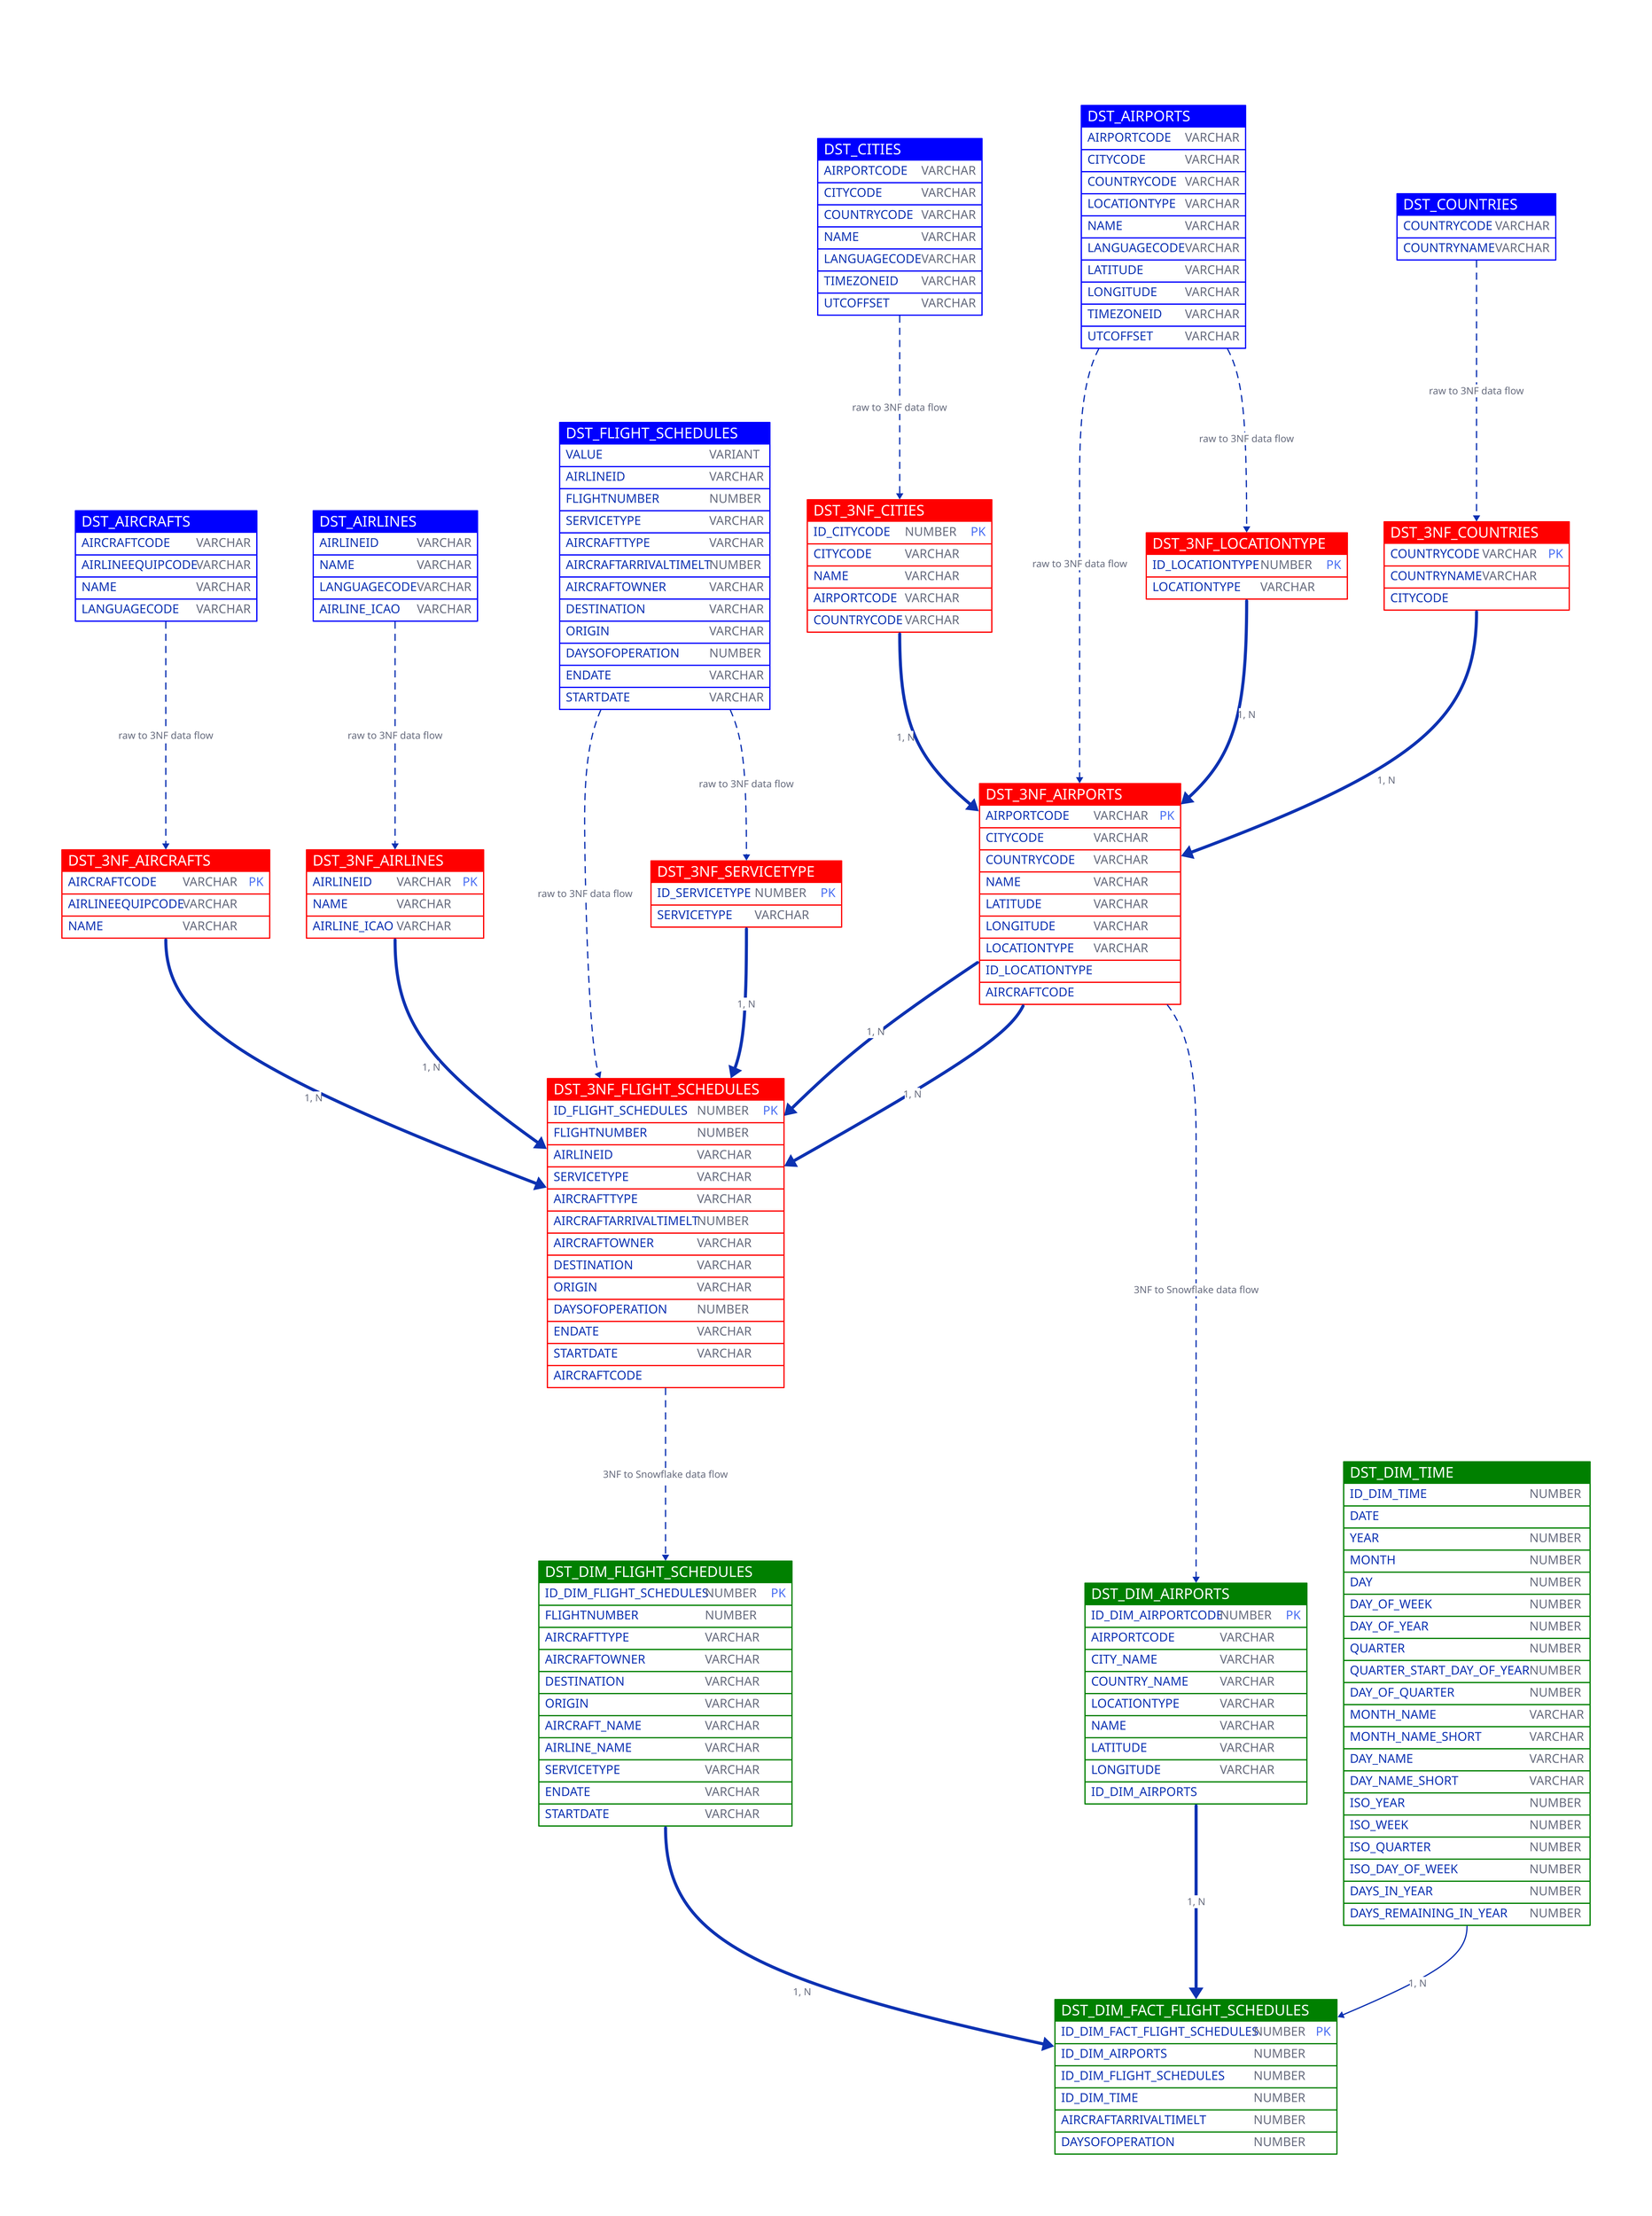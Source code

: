 title: |md
  # 'RAW DATA - 3NF DATA MODEL - SNOWFLAKE' DATA MODEL PIPELINE
| { near: top-center }

#RAW DATA TABLES: {

    DST_AIRCRAFTS: {
        shape: sql_table
        style: {fill: blue}
        AIRCRAFTCODE: VARCHAR 
        AIRLINEEQUIPCODE: VARCHAR
        NAME: VARCHAR
        LANGUAGECODE: VARCHAR
    }

    DST_AIRLINES: {
        shape: sql_table
        style: {fill: blue}
        AIRLINEID: VARCHAR 
        NAME: VARCHAR
        LANGUAGECODE: VARCHAR
		AIRLINE_ICAO: VARCHAR
    }
	
    DST_AIRPORTS: {
        shape: sql_table
        style: {fill: blue}
        AIRPORTCODE: VARCHAR 
        CITYCODE: VARCHAR
        COUNTRYCODE: VARCHAR
        LOCATIONTYPE: VARCHAR
		NAME: VARCHAR
		LANGUAGECODE: VARCHAR
		LATITUDE: VARCHAR
		LONGITUDE: VARCHAR
		TIMEZONEID: VARCHAR
		UTCOFFSET: VARCHAR
    }
	
    DST_CITIES: {
        shape: sql_table
        style: {fill: blue}
        AIRPORTCODE: VARCHAR 
        CITYCODE: VARCHAR
		COUNTRYCODE: VARCHAR
        NAME: VARCHAR
        LANGUAGECODE: VARCHAR
		TIMEZONEID: VARCHAR
		UTCOFFSET: VARCHAR
    }
	
    DST_COUNTRIES: {
        shape: sql_table
        style: {fill: blue}
        COUNTRYCODE: VARCHAR 
        COUNTRYNAME: VARCHAR
    }	
	
    DST_FLIGHT_SCHEDULES: {
        shape: sql_table
        style: {fill: blue}
        VALUE: VARIANT 
        AIRLINEID: VARCHAR
		FLIGHTNUMBER: NUMBER
        SERVICETYPE: VARCHAR
        AIRCRAFTTYPE: VARCHAR
		AIRCRAFTARRIVALTIMELT: NUMBER
		AIRCRAFTOWNER: VARCHAR
		DESTINATION: VARCHAR
		ORIGIN: VARCHAR
		DAYSOFOPERATION: NUMBER
		ENDATE: VARCHAR
		STARTDATE: VARCHAR
    }	    
#}

#3NF DATA MODEL: {

    DST_3NF_AIRCRAFTS: {
        shape: sql_table
        style: {fill: red}
        AIRCRAFTCODE: VARCHAR {constraint: [primary_key]}
        AIRLINEEQUIPCODE: VARCHAR
        NAME: VARCHAR
    }

    DST_3NF_AIRLINES: {
        shape: sql_table
        style: {fill: red}
        AIRLINEID: VARCHAR {constraint: [primary_key]}
        NAME: VARCHAR
		AIRLINE_ICAO: VARCHAR
    }
	
    DST_3NF_AIRPORTS: {
        shape: sql_table
        style: {fill: red}
        AIRPORTCODE: VARCHAR {constraint: [primary_key]}
        CITYCODE: VARCHAR
        COUNTRYCODE: VARCHAR
		NAME: VARCHAR
		LATITUDE: VARCHAR
		LONGITUDE: VARCHAR
		LOCATIONTYPE: VARCHAR
    }
	
    DST_3NF_CITIES: {
        shape: sql_table
        style: {fill: red}
		ID_CITYCODE: NUMBER {constraint: [primary_key]}
		CITYCODE: VARCHAR
        NAME: VARCHAR
        AIRPORTCODE: VARCHAR
		COUNTRYCODE: VARCHAR
    }
	
    DST_3NF_COUNTRIES: {
        shape: sql_table
        style: {fill: red}
        COUNTRYCODE: VARCHAR {constraint: [primary_key]}
        COUNTRYNAME: VARCHAR
    }	
	
    DST_3NF_FLIGHT_SCHEDULES: {
        shape: sql_table
        style: {fill: red}
        ID_FLIGHT_SCHEDULES: NUMBER {constraint: [primary_key]}
		FLIGHTNUMBER: NUMBER
		AIRLINEID: VARCHAR
        SERVICETYPE: VARCHAR
        AIRCRAFTTYPE: VARCHAR
		AIRCRAFTARRIVALTIMELT: NUMBER
		AIRCRAFTOWNER: VARCHAR
		DESTINATION: VARCHAR
		ORIGIN: VARCHAR
		DAYSOFOPERATION: NUMBER
		ENDATE: VARCHAR
		STARTDATE: VARCHAR
    }	
	
	DST_3NF_LOCATIONTYPE: {
		shape: sql_table
		style: {fill: red}
		ID_LOCATIONTYPE: NUMBER {constraint: [primary_key]}
		LOCATIONTYPE: VARCHAR
	}
	
	DST_3NF_SERVICETYPE: {
		shape: sql_table
		style: {fill: red}
		ID_SERVICETYPE: NUMBER {constraint: [primary_key]}
		SERVICETYPE: VARCHAR
	}	
	
	DST_3NF_CITIES.ID_CITYCODE -> DST_3NF_AIRPORTS.CITYCODE: 1, N {style.stroke-width:5}
	
	DST_3NF_LOCATIONTYPE.ID_LOCATIONTYPE -> DST_3NF_AIRPORTS.ID_LOCATIONTYPE: 1, N {style.stroke-width:5}
	DST_3NF_SERVICETYPE.ID_SERVICETYPE -> DST_3NF_FLIGHT_SCHEDULES.SERVICETYPE:1, N {style.stroke-width:5}
	# DST_3NF_COUNTRIES.CITYCODE -> DST_3NF_AIRPORTS.COUNTRYCODE: 1, N {style.stroke-width:5}
	DST_3NF_COUNTRIES.CITYCODE -> DST_3NF_AIRPORTS.CITYCODE:1, N {style.stroke-width:5}  
	
	DST_3NF_AIRLINES.AIRLINEID -> DST_3NF_FLIGHT_SCHEDULES.AIRLINEID: 1, N {style.stroke-width:5}
	DST_3NF_AIRCRAFTS.AIRCRAFTCODE -> DST_3NF_FLIGHT_SCHEDULES.AIRCRAFTCODE: 1, N {style.stroke-width:5}
	DST_3NF_AIRPORTS.AIRCRAFTCODE -> DST_3NF_FLIGHT_SCHEDULES.ORIGIN: 1, N {style.stroke-width:5}
	DST_3NF_AIRPORTS.AIRCRAFTCODE -> DST_3NF_FLIGHT_SCHEDULES.DESTINATION: 1, N {style.stroke-width:5}
	   
#}

#SNOWFLAKE DATA MODEL: {

    DST_DIM_AIRPORTS: {
        shape: sql_table
        style: {fill: green}
		ID_DIM_AIRPORTCODE: NUMBER {constraint: [primary_key]}
        AIRPORTCODE: VARCHAR 
		CITY_NAME: VARCHAR
		COUNTRY_NAME: VARCHAR
		LOCATIONTYPE: VARCHAR
		NAME: VARCHAR	
		LATITUDE: VARCHAR
		LONGITUDE: VARCHAR
		
    }
	
	
    DST_DIM_FLIGHT_SCHEDULES: {
        shape: sql_table
        style: {fill: green}
		ID_DIM_FLIGHT_SCHEDULES: NUMBER {constraint: [primary_key]}
		FLIGHTNUMBER: NUMBER
		AIRCRAFTTYPE: VARCHAR		
		AIRCRAFTOWNER: VARCHAR
		DESTINATION: VARCHAR
		ORIGIN: VARCHAR		
		AIRCRAFT_NAME: VARCHAR
		AIRLINE_NAME: VARCHAR
		SERVICETYPE: VARCHAR
		ENDATE: VARCHAR
		STARTDATE: VARCHAR
    }	
	
	DST_DIM_FACT_FLIGHT_SCHEDULES: {
		shape: sql_table
        style: {fill: green}
		ID_DIM_FACT_FLIGHT_SCHEDULES: NUMBER {constraint: [primary_key]}
		ID_DIM_AIRPORTS: NUMBER
		ID_DIM_FLIGHT_SCHEDULES: NUMBER
		ID_DIM_TIME: NUMBER
		AIRCRAFTARRIVALTIMELT: NUMBER
		DAYSOFOPERATION: NUMBER
	}
	
	DST_DIM_TIME: {
		shape: sql_table
        style: {fill: green}
		ID_DIM_TIME: NUMBER
		DATE: DATE
		YEAR: NUMBER
		MONTH: NUMBER
		DAY: NUMBER
		DAY_OF_WEEK: NUMBER
		DAY_OF_YEAR: NUMBER
		QUARTER: NUMBER
		QUARTER_START_DAY_OF_YEAR: NUMBER
		DAY_OF_QUARTER: NUMBER
		MONTH_NAME: VARCHAR
		MONTH_NAME_SHORT: VARCHAR
		DAY_NAME: VARCHAR
		DAY_NAME_SHORT: VARCHAR
		ISO_YEAR: NUMBER
		ISO_WEEK: NUMBER
		ISO_QUARTER: NUMBER
		ISO_DAY_OF_WEEK: NUMBER
		DAYS_IN_YEAR: NUMBER
		DAYS_REMAINING_IN_YEAR: NUMBER
	
	}
    
	
    
    #generic fact_table
    #countries.id_country -> generic_fact_table.id_country: 1,n  
	#DST_DIM_AIRCRAFTS.ID_DIM_AIRCRAFTS -> DST_DIM_FACT_FLIGHT_SCHEDULES.ID_DIM_AIRCRAFTS: 1, N {style.stroke-width:5}
	#DST_DIM_AIRLINES.ID_DIM_AIRLINES -> DST_DIM_FACT_FLIGHT_SCHEDULES.ID_DIM_AIRLINES: 1, N {style.stroke-width:5}
	DST_DIM_AIRPORTS.ID_DIM_AIRPORTS -> DST_DIM_FACT_FLIGHT_SCHEDULES.ID_DIM_AIRPORTS: 1, N {style.stroke-width:5}
	#DST_DIM_SERVICETYPE.ID_DIM_SERVICETYPE -> DST_DIM_FACT_FLIGHT_SCHEDULES.ID_DIM_SERVICETYPE: 1,N {style.stroke-width:5}
	DST_DIM_FLIGHT_SCHEDULES.ID_DIM_FLIGHT_SCHEDULES -> DST_DIM_FACT_FLIGHT_SCHEDULES.ID_DIM_FLIGHT_SCHEDULES:1, N {style.stroke-width:5}
	DST_DIM_TIME.ID_DIM_TIME -> DST_DIM_FACT_FLIGHT_SCHEDULES.ID_DIM_TIME:1, N
	#DST_DIM_CITIES.ID_DIM_CITIES -> DST_DIM_FACT_FLIGHT_SCHEDULES.ID_DIM_CITIES: 1,N {style.stroke-width:5}
	#DST_DIM_COUNTRIES.ID_DIM_COUNTRIES -> DST_DIM_FACT_FLIGHT_SCHEDULES.ID_DIM_COUNTRIES:1, N {style.stroke-width:5}
	#DST_DIM_LOCATIONTYPE.ID_DIM_LOCATIONTYPE -> DST_DIM_FACT_FLIGHT_SCHEDULES.ID_DIM_LOCATIONTYPE:1, N {style.stroke-width:5}
	  
#}


DST_AIRCRAFTS --> DST_3NF_AIRCRAFTS : raw to 3NF data flow {style.animated:true}
DST_AIRLINES --> DST_3NF_AIRLINES: raw to 3NF data flow {style.animated: true}
DST_COUNTRIES --> DST_3NF_COUNTRIES: raw to 3NF data flow {style.animated: true}
DST_CITIES --> DST_3NF_CITIES: raw to 3NF data flow {style.animated: true}
DST_AIRPORTS --> DST_3NF_AIRPORTS: raw to 3NF data flow {style.animated: true}
DST_AIRPORTS --> DST_3NF_LOCATIONTYPE: raw to 3NF data flow {style.animated: true}
DST_FLIGHT_SCHEDULES --> DST_3NF_FLIGHT_SCHEDULES: raw to 3NF data flow {style.animated: true}
DST_FLIGHT_SCHEDULES --> DST_3NF_SERVICETYPE: raw to 3NF data flow {style.animated: true}

#DST_3NF_AIRCRAFTS --> DST_DIM_AIRCRAFTS: 3NF to Snowflake data flow {style.animated: true}
#DST_3NF_AIRLINES --> DST_DIM_AIRLINES: 3NF to Snowflake data flow {style.animated: true}
#DST_3NF_COUNTRIES --> DST_DIM_COUNTRIES: 3NF to Snowflake data flow {style.animated: true}
#DST_3NF_CITIES --> DST_DIM_CITIES: 3NF to Snowflake data flow {style.animated: true}
DST_3NF_AIRPORTS --> DST_DIM_AIRPORTS: 3NF to Snowflake data flow {style.animated: true}
DST_3NF_FLIGHT_SCHEDULES --> DST_DIM_FLIGHT_SCHEDULES: 3NF to Snowflake data flow {style.animated: true}
#DST_3NF_SERVICETYPE --> DST_DIM_SERVICETYPE: 3NF to Snowflake data flow {style.animated: true}
#DST_DIM_AIRPORTS --> DST_DIM_LOCATIONTYPE: 3NF to Snowflake data flow {style.animated: true}
#DST_3NF_LOCATIONTYPE --> DST_DIM_LOCATIONTYPE: 3NF to Snowflake data flow {style.animated: true}

#DST_DIM_AIRCRAFTS --> DST_DIM_FACT_FLIGHT_SCHEDULES: fact table data flow {style.animated: true}
#DST_DIM_AIRLINES --> DST_DIM_FACT_FLIGHT_SCHEDULES: fact table data flow {style.animated: true}
#DST_DIM_COUNTRIES --> DST_DIM_FACT_FLIGHT_SCHEDULES: fact table data flow {style.animated: true}
#DST_DIM_CITIES --> DST_DIM_FACT_FLIGHT_SCHEDULES: fact table data flow {style.animated: true}
#DST_DIM_AIRPORTS --> DST_DIM_FACT_FLIGHT_SCHEDULES: fact table data flow {style.animated: true}
#DST_DIM_FLIGHT_SCHEDULES --> DST_DIM_FACT_FLIGHT_SCHEDULES: fact table data flow {style.animated: true}
#DST_DIM_SERVICETYPE --> DST_DIM_FACT_FLIGHT_SCHEDULES: fact table data flow {style.animated: true}
#DST_DIM_LOCATIONTYPE --> DST_DIM_FACT_FLIGHT_SCHEDULES: fact table data flow {style.animated: true}



